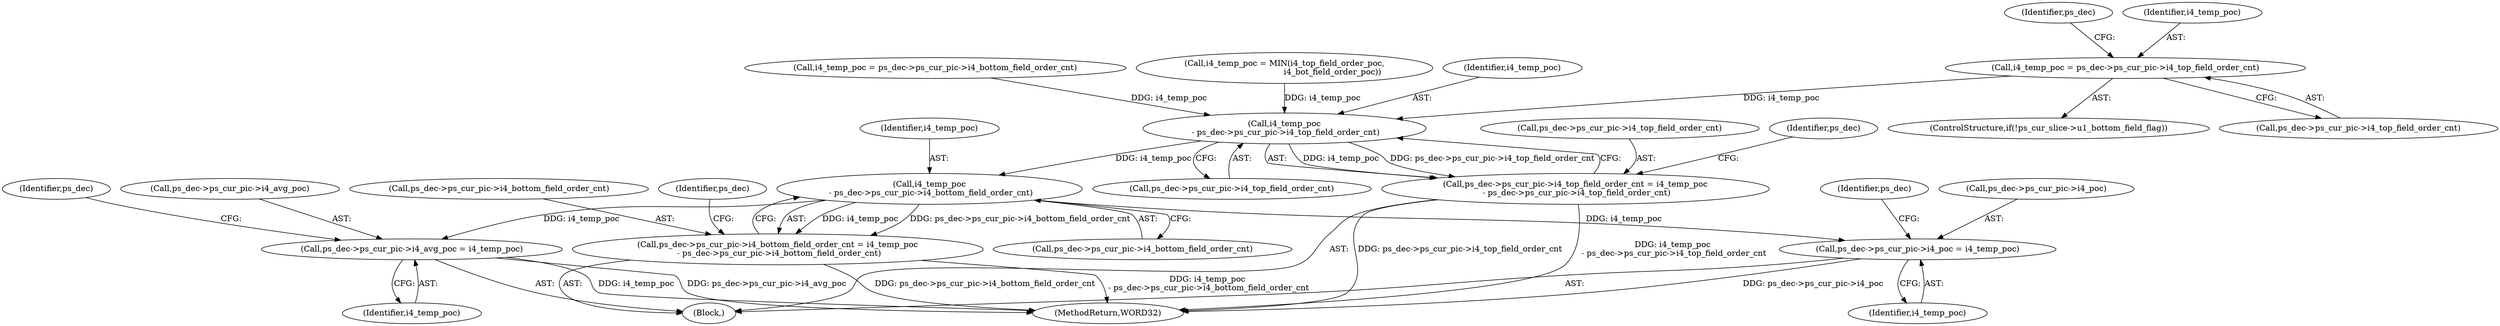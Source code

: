 digraph "0_Android_e629194c62a9a129ce378e08cb1059a8a53f1795_1@pointer" {
"1001283" [label="(Call,i4_temp_poc = ps_dec->ps_cur_pic->i4_top_field_order_cnt)"];
"1001304" [label="(Call,i4_temp_poc\n - ps_dec->ps_cur_pic->i4_top_field_order_cnt)"];
"1001298" [label="(Call,ps_dec->ps_cur_pic->i4_top_field_order_cnt = i4_temp_poc\n - ps_dec->ps_cur_pic->i4_top_field_order_cnt)"];
"1001317" [label="(Call,i4_temp_poc\n - ps_dec->ps_cur_pic->i4_bottom_field_order_cnt)"];
"1001311" [label="(Call,ps_dec->ps_cur_pic->i4_bottom_field_order_cnt = i4_temp_poc\n - ps_dec->ps_cur_pic->i4_bottom_field_order_cnt)"];
"1001324" [label="(Call,ps_dec->ps_cur_pic->i4_poc = i4_temp_poc)"];
"1001331" [label="(Call,ps_dec->ps_cur_pic->i4_avg_poc = i4_temp_poc)"];
"1001285" [label="(Call,ps_dec->ps_cur_pic->i4_top_field_order_cnt)"];
"1001301" [label="(Identifier,ps_dec)"];
"1001248" [label="(Block,)"];
"1001325" [label="(Call,ps_dec->ps_cur_pic->i4_poc)"];
"1001332" [label="(Call,ps_dec->ps_cur_pic->i4_avg_poc)"];
"1001291" [label="(Call,i4_temp_poc = ps_dec->ps_cur_pic->i4_bottom_field_order_cnt)"];
"1001311" [label="(Call,ps_dec->ps_cur_pic->i4_bottom_field_order_cnt = i4_temp_poc\n - ps_dec->ps_cur_pic->i4_bottom_field_order_cnt)"];
"1001304" [label="(Call,i4_temp_poc\n - ps_dec->ps_cur_pic->i4_top_field_order_cnt)"];
"1001312" [label="(Call,ps_dec->ps_cur_pic->i4_bottom_field_order_cnt)"];
"1001284" [label="(Identifier,i4_temp_poc)"];
"1001278" [label="(ControlStructure,if(!ps_cur_slice->u1_bottom_field_flag))"];
"1001334" [label="(Identifier,ps_dec)"];
"1001272" [label="(Call,i4_temp_poc = MIN(i4_top_field_order_poc,\n                                     i4_bot_field_order_poc))"];
"1001341" [label="(Identifier,ps_dec)"];
"1001299" [label="(Call,ps_dec->ps_cur_pic->i4_top_field_order_cnt)"];
"1001324" [label="(Call,ps_dec->ps_cur_pic->i4_poc = i4_temp_poc)"];
"1001283" [label="(Call,i4_temp_poc = ps_dec->ps_cur_pic->i4_top_field_order_cnt)"];
"1001318" [label="(Identifier,i4_temp_poc)"];
"1001327" [label="(Identifier,ps_dec)"];
"1001337" [label="(Identifier,i4_temp_poc)"];
"1001305" [label="(Identifier,i4_temp_poc)"];
"1001330" [label="(Identifier,i4_temp_poc)"];
"1001306" [label="(Call,ps_dec->ps_cur_pic->i4_top_field_order_cnt)"];
"1001298" [label="(Call,ps_dec->ps_cur_pic->i4_top_field_order_cnt = i4_temp_poc\n - ps_dec->ps_cur_pic->i4_top_field_order_cnt)"];
"1001314" [label="(Identifier,ps_dec)"];
"1002570" [label="(MethodReturn,WORD32)"];
"1001319" [label="(Call,ps_dec->ps_cur_pic->i4_bottom_field_order_cnt)"];
"1001317" [label="(Call,i4_temp_poc\n - ps_dec->ps_cur_pic->i4_bottom_field_order_cnt)"];
"1001331" [label="(Call,ps_dec->ps_cur_pic->i4_avg_poc = i4_temp_poc)"];
"1001283" -> "1001278"  [label="AST: "];
"1001283" -> "1001285"  [label="CFG: "];
"1001284" -> "1001283"  [label="AST: "];
"1001285" -> "1001283"  [label="AST: "];
"1001301" -> "1001283"  [label="CFG: "];
"1001283" -> "1001304"  [label="DDG: i4_temp_poc"];
"1001304" -> "1001298"  [label="AST: "];
"1001304" -> "1001306"  [label="CFG: "];
"1001305" -> "1001304"  [label="AST: "];
"1001306" -> "1001304"  [label="AST: "];
"1001298" -> "1001304"  [label="CFG: "];
"1001304" -> "1001298"  [label="DDG: i4_temp_poc"];
"1001304" -> "1001298"  [label="DDG: ps_dec->ps_cur_pic->i4_top_field_order_cnt"];
"1001272" -> "1001304"  [label="DDG: i4_temp_poc"];
"1001291" -> "1001304"  [label="DDG: i4_temp_poc"];
"1001304" -> "1001317"  [label="DDG: i4_temp_poc"];
"1001298" -> "1001248"  [label="AST: "];
"1001299" -> "1001298"  [label="AST: "];
"1001314" -> "1001298"  [label="CFG: "];
"1001298" -> "1002570"  [label="DDG: ps_dec->ps_cur_pic->i4_top_field_order_cnt"];
"1001298" -> "1002570"  [label="DDG: i4_temp_poc\n - ps_dec->ps_cur_pic->i4_top_field_order_cnt"];
"1001317" -> "1001311"  [label="AST: "];
"1001317" -> "1001319"  [label="CFG: "];
"1001318" -> "1001317"  [label="AST: "];
"1001319" -> "1001317"  [label="AST: "];
"1001311" -> "1001317"  [label="CFG: "];
"1001317" -> "1001311"  [label="DDG: i4_temp_poc"];
"1001317" -> "1001311"  [label="DDG: ps_dec->ps_cur_pic->i4_bottom_field_order_cnt"];
"1001317" -> "1001324"  [label="DDG: i4_temp_poc"];
"1001317" -> "1001331"  [label="DDG: i4_temp_poc"];
"1001311" -> "1001248"  [label="AST: "];
"1001312" -> "1001311"  [label="AST: "];
"1001327" -> "1001311"  [label="CFG: "];
"1001311" -> "1002570"  [label="DDG: ps_dec->ps_cur_pic->i4_bottom_field_order_cnt"];
"1001311" -> "1002570"  [label="DDG: i4_temp_poc\n - ps_dec->ps_cur_pic->i4_bottom_field_order_cnt"];
"1001324" -> "1001248"  [label="AST: "];
"1001324" -> "1001330"  [label="CFG: "];
"1001325" -> "1001324"  [label="AST: "];
"1001330" -> "1001324"  [label="AST: "];
"1001334" -> "1001324"  [label="CFG: "];
"1001324" -> "1002570"  [label="DDG: ps_dec->ps_cur_pic->i4_poc"];
"1001331" -> "1001248"  [label="AST: "];
"1001331" -> "1001337"  [label="CFG: "];
"1001332" -> "1001331"  [label="AST: "];
"1001337" -> "1001331"  [label="AST: "];
"1001341" -> "1001331"  [label="CFG: "];
"1001331" -> "1002570"  [label="DDG: i4_temp_poc"];
"1001331" -> "1002570"  [label="DDG: ps_dec->ps_cur_pic->i4_avg_poc"];
}
